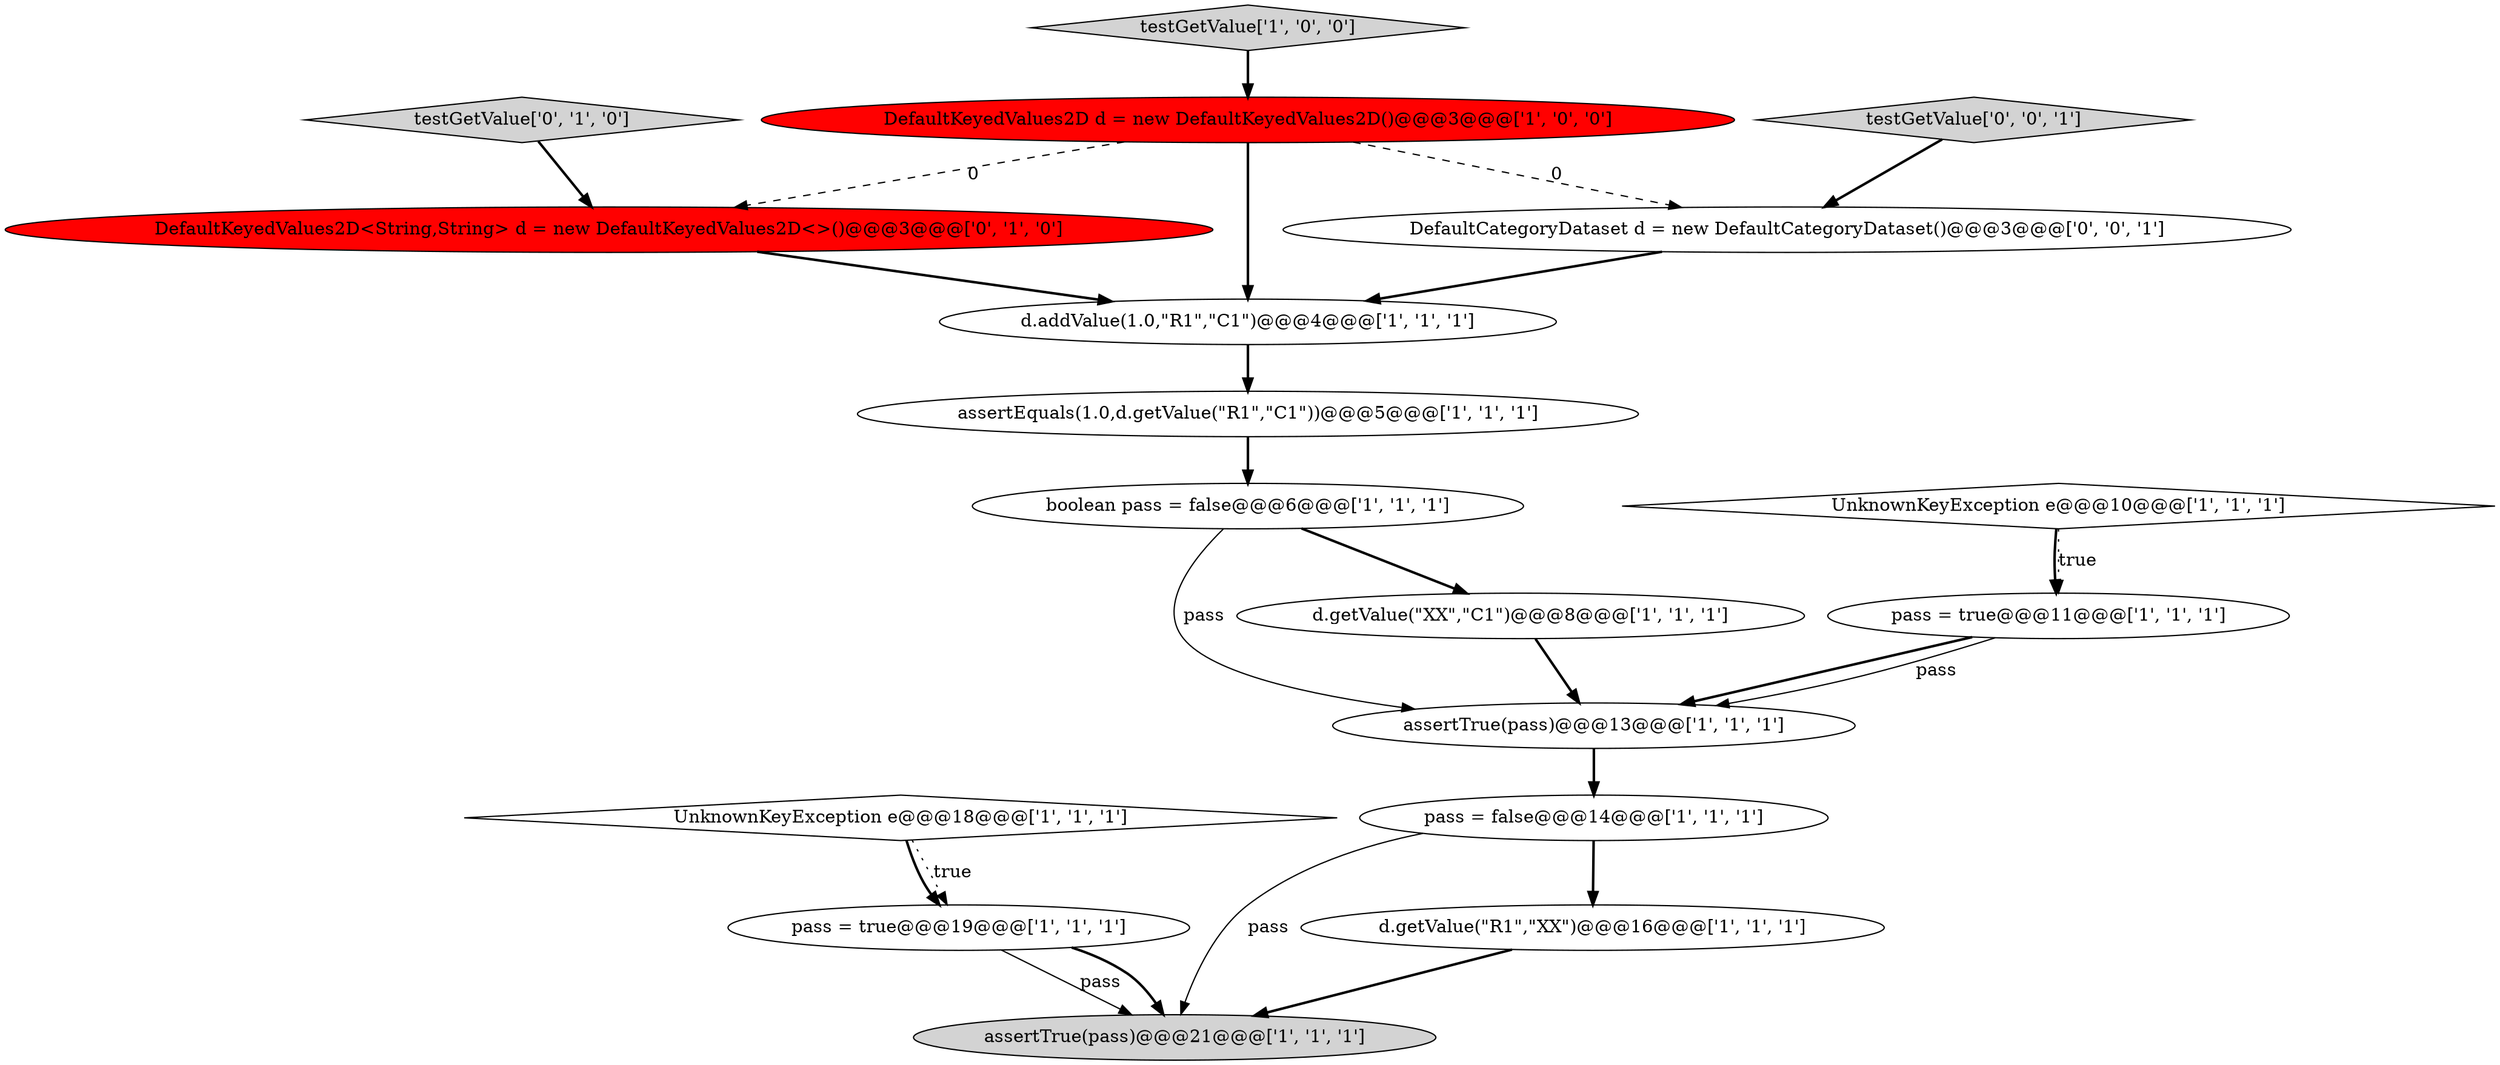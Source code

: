 digraph {
12 [style = filled, label = "pass = true@@@11@@@['1', '1', '1']", fillcolor = white, shape = ellipse image = "AAA0AAABBB1BBB"];
7 [style = filled, label = "boolean pass = false@@@6@@@['1', '1', '1']", fillcolor = white, shape = ellipse image = "AAA0AAABBB1BBB"];
4 [style = filled, label = "assertTrue(pass)@@@13@@@['1', '1', '1']", fillcolor = white, shape = ellipse image = "AAA0AAABBB1BBB"];
3 [style = filled, label = "d.getValue(\"XX\",\"C1\")@@@8@@@['1', '1', '1']", fillcolor = white, shape = ellipse image = "AAA0AAABBB1BBB"];
14 [style = filled, label = "testGetValue['0', '1', '0']", fillcolor = lightgray, shape = diamond image = "AAA0AAABBB2BBB"];
8 [style = filled, label = "testGetValue['1', '0', '0']", fillcolor = lightgray, shape = diamond image = "AAA0AAABBB1BBB"];
15 [style = filled, label = "DefaultKeyedValues2D<String,String> d = new DefaultKeyedValues2D<>()@@@3@@@['0', '1', '0']", fillcolor = red, shape = ellipse image = "AAA1AAABBB2BBB"];
16 [style = filled, label = "testGetValue['0', '0', '1']", fillcolor = lightgray, shape = diamond image = "AAA0AAABBB3BBB"];
10 [style = filled, label = "assertTrue(pass)@@@21@@@['1', '1', '1']", fillcolor = lightgray, shape = ellipse image = "AAA0AAABBB1BBB"];
13 [style = filled, label = "d.getValue(\"R1\",\"XX\")@@@16@@@['1', '1', '1']", fillcolor = white, shape = ellipse image = "AAA0AAABBB1BBB"];
6 [style = filled, label = "assertEquals(1.0,d.getValue(\"R1\",\"C1\"))@@@5@@@['1', '1', '1']", fillcolor = white, shape = ellipse image = "AAA0AAABBB1BBB"];
17 [style = filled, label = "DefaultCategoryDataset d = new DefaultCategoryDataset()@@@3@@@['0', '0', '1']", fillcolor = white, shape = ellipse image = "AAA0AAABBB3BBB"];
0 [style = filled, label = "DefaultKeyedValues2D d = new DefaultKeyedValues2D()@@@3@@@['1', '0', '0']", fillcolor = red, shape = ellipse image = "AAA1AAABBB1BBB"];
2 [style = filled, label = "UnknownKeyException e@@@10@@@['1', '1', '1']", fillcolor = white, shape = diamond image = "AAA0AAABBB1BBB"];
1 [style = filled, label = "pass = true@@@19@@@['1', '1', '1']", fillcolor = white, shape = ellipse image = "AAA0AAABBB1BBB"];
11 [style = filled, label = "UnknownKeyException e@@@18@@@['1', '1', '1']", fillcolor = white, shape = diamond image = "AAA0AAABBB1BBB"];
9 [style = filled, label = "d.addValue(1.0,\"R1\",\"C1\")@@@4@@@['1', '1', '1']", fillcolor = white, shape = ellipse image = "AAA0AAABBB1BBB"];
5 [style = filled, label = "pass = false@@@14@@@['1', '1', '1']", fillcolor = white, shape = ellipse image = "AAA0AAABBB1BBB"];
13->10 [style = bold, label=""];
0->9 [style = bold, label=""];
11->1 [style = bold, label=""];
11->1 [style = dotted, label="true"];
17->9 [style = bold, label=""];
0->15 [style = dashed, label="0"];
16->17 [style = bold, label=""];
0->17 [style = dashed, label="0"];
3->4 [style = bold, label=""];
7->3 [style = bold, label=""];
2->12 [style = bold, label=""];
9->6 [style = bold, label=""];
8->0 [style = bold, label=""];
7->4 [style = solid, label="pass"];
12->4 [style = bold, label=""];
5->10 [style = solid, label="pass"];
15->9 [style = bold, label=""];
5->13 [style = bold, label=""];
1->10 [style = solid, label="pass"];
2->12 [style = dotted, label="true"];
14->15 [style = bold, label=""];
12->4 [style = solid, label="pass"];
6->7 [style = bold, label=""];
1->10 [style = bold, label=""];
4->5 [style = bold, label=""];
}
